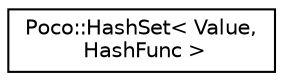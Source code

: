 digraph "Graphical Class Hierarchy"
{
 // LATEX_PDF_SIZE
  edge [fontname="Helvetica",fontsize="10",labelfontname="Helvetica",labelfontsize="10"];
  node [fontname="Helvetica",fontsize="10",shape=record];
  rankdir="LR";
  Node0 [label="Poco::HashSet\< Value,\l HashFunc \>",height=0.2,width=0.4,color="black", fillcolor="white", style="filled",URL="$classPoco_1_1HashSet.html",tooltip=" "];
}
